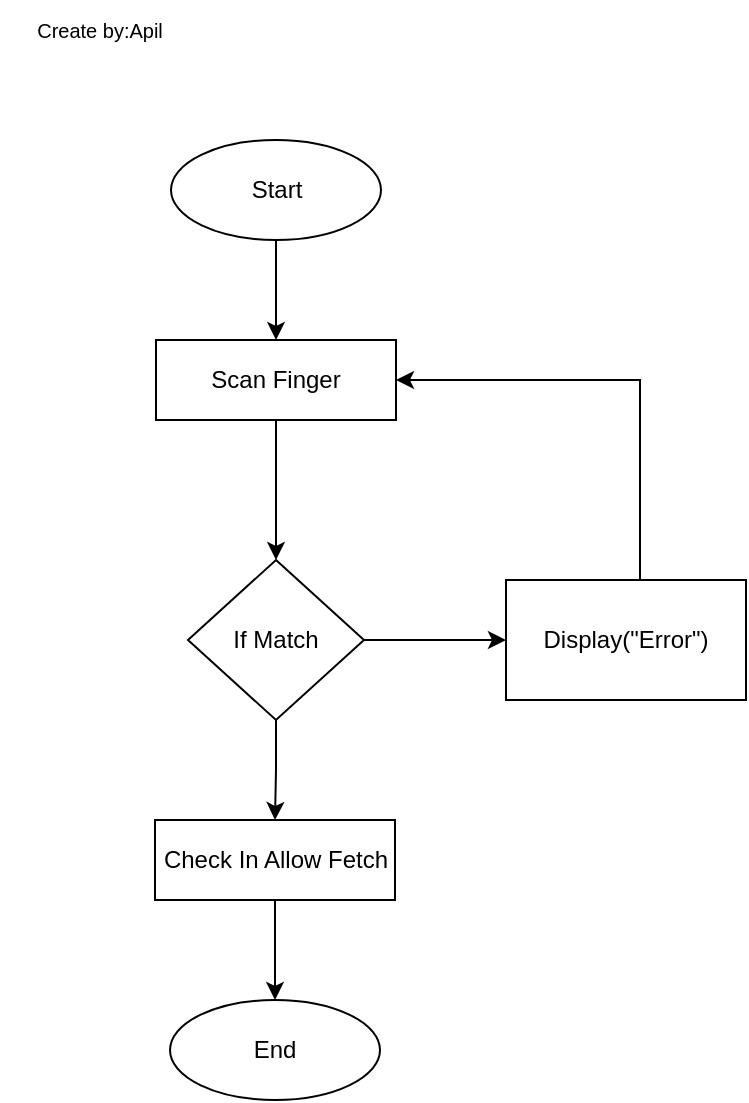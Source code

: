 <mxfile version="21.6.9" type="github">
  <diagram name="Page-1" id="n_lXfKEMTj0Z2ydD4iag">
    <mxGraphModel dx="1036" dy="544" grid="1" gridSize="10" guides="1" tooltips="1" connect="1" arrows="1" fold="1" page="1" pageScale="1" pageWidth="850" pageHeight="1100" math="0" shadow="0">
      <root>
        <mxCell id="0" />
        <mxCell id="1" parent="0" />
        <mxCell id="fkrLkcXsaTUiDmlAcx4f-1" style="edgeStyle=orthogonalEdgeStyle;rounded=0;orthogonalLoop=1;jettySize=auto;html=1;" edge="1" parent="1" source="fkrLkcXsaTUiDmlAcx4f-2" target="fkrLkcXsaTUiDmlAcx4f-8">
          <mxGeometry relative="1" as="geometry" />
        </mxCell>
        <mxCell id="fkrLkcXsaTUiDmlAcx4f-2" value="Scan Finger" style="rounded=0;whiteSpace=wrap;html=1;" vertex="1" parent="1">
          <mxGeometry x="358" y="480" width="120" height="40" as="geometry" />
        </mxCell>
        <mxCell id="fkrLkcXsaTUiDmlAcx4f-3" style="edgeStyle=orthogonalEdgeStyle;rounded=0;orthogonalLoop=1;jettySize=auto;html=1;entryX=0.5;entryY=0;entryDx=0;entryDy=0;" edge="1" parent="1" source="fkrLkcXsaTUiDmlAcx4f-4" target="fkrLkcXsaTUiDmlAcx4f-5">
          <mxGeometry relative="1" as="geometry">
            <mxPoint x="425" y="760" as="targetPoint" />
          </mxGeometry>
        </mxCell>
        <mxCell id="fkrLkcXsaTUiDmlAcx4f-4" value="Check In Allow Fetch" style="rounded=0;whiteSpace=wrap;html=1;" vertex="1" parent="1">
          <mxGeometry x="357.5" y="720" width="120" height="40" as="geometry" />
        </mxCell>
        <mxCell id="fkrLkcXsaTUiDmlAcx4f-5" value="End" style="ellipse;whiteSpace=wrap;html=1;" vertex="1" parent="1">
          <mxGeometry x="365" y="810" width="105" height="50" as="geometry" />
        </mxCell>
        <mxCell id="fkrLkcXsaTUiDmlAcx4f-6" value="" style="edgeStyle=orthogonalEdgeStyle;rounded=0;orthogonalLoop=1;jettySize=auto;html=1;" edge="1" parent="1" source="fkrLkcXsaTUiDmlAcx4f-8" target="fkrLkcXsaTUiDmlAcx4f-10">
          <mxGeometry relative="1" as="geometry" />
        </mxCell>
        <mxCell id="fkrLkcXsaTUiDmlAcx4f-7" style="edgeStyle=orthogonalEdgeStyle;rounded=0;orthogonalLoop=1;jettySize=auto;html=1;entryX=0.5;entryY=0;entryDx=0;entryDy=0;" edge="1" parent="1" source="fkrLkcXsaTUiDmlAcx4f-8" target="fkrLkcXsaTUiDmlAcx4f-4">
          <mxGeometry relative="1" as="geometry" />
        </mxCell>
        <mxCell id="fkrLkcXsaTUiDmlAcx4f-8" value="If Match" style="rhombus;whiteSpace=wrap;html=1;" vertex="1" parent="1">
          <mxGeometry x="374" y="590" width="88" height="80" as="geometry" />
        </mxCell>
        <mxCell id="fkrLkcXsaTUiDmlAcx4f-9" style="edgeStyle=orthogonalEdgeStyle;rounded=0;orthogonalLoop=1;jettySize=auto;html=1;entryX=1;entryY=0.5;entryDx=0;entryDy=0;" edge="1" parent="1" source="fkrLkcXsaTUiDmlAcx4f-10" target="fkrLkcXsaTUiDmlAcx4f-2">
          <mxGeometry relative="1" as="geometry">
            <Array as="points">
              <mxPoint x="600" y="500" />
            </Array>
          </mxGeometry>
        </mxCell>
        <mxCell id="fkrLkcXsaTUiDmlAcx4f-10" value="Display(&quot;Error&quot;)" style="whiteSpace=wrap;html=1;" vertex="1" parent="1">
          <mxGeometry x="533" y="600" width="120" height="60" as="geometry" />
        </mxCell>
        <mxCell id="fkrLkcXsaTUiDmlAcx4f-12" style="edgeStyle=orthogonalEdgeStyle;rounded=0;orthogonalLoop=1;jettySize=auto;html=1;entryX=0.5;entryY=0;entryDx=0;entryDy=0;" edge="1" parent="1" source="fkrLkcXsaTUiDmlAcx4f-11" target="fkrLkcXsaTUiDmlAcx4f-2">
          <mxGeometry relative="1" as="geometry" />
        </mxCell>
        <mxCell id="fkrLkcXsaTUiDmlAcx4f-11" value="Start" style="ellipse;whiteSpace=wrap;html=1;" vertex="1" parent="1">
          <mxGeometry x="365.5" y="380" width="105" height="50" as="geometry" />
        </mxCell>
        <mxCell id="fkrLkcXsaTUiDmlAcx4f-13" value="&lt;font style=&quot;font-size: 10px;&quot;&gt;Create by:Apil&lt;/font&gt;" style="text;html=1;strokeColor=none;fillColor=none;align=center;verticalAlign=middle;whiteSpace=wrap;rounded=0;fontSize=10;" vertex="1" parent="1">
          <mxGeometry x="280" y="310" width="100" height="30" as="geometry" />
        </mxCell>
      </root>
    </mxGraphModel>
  </diagram>
</mxfile>

